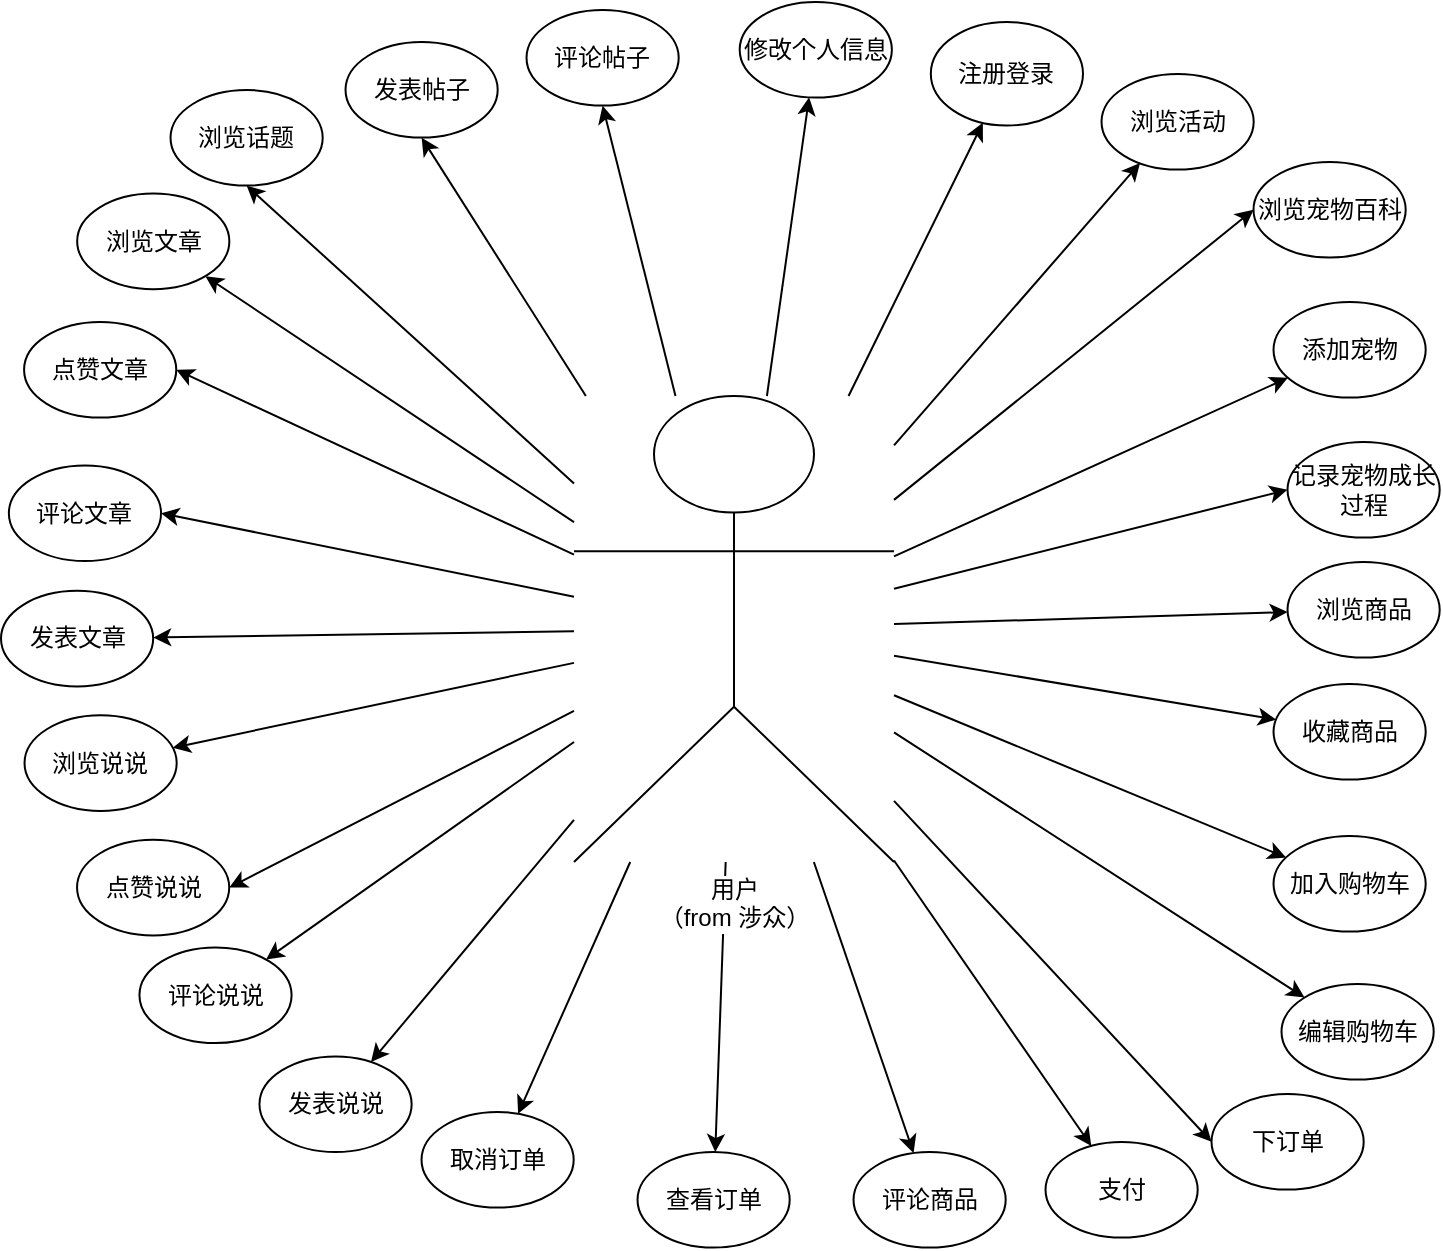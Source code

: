<mxfile version="10.5.5" type="github"><diagram id="4drA4_VL7PKuh3zebIWI" name="Page-1"><mxGraphModel dx="808" dy="716" grid="1" gridSize="10" guides="1" tooltips="1" connect="1" arrows="1" fold="1" page="1" pageScale="1" pageWidth="3000" pageHeight="1169" math="0" shadow="0"><root><mxCell id="0"/><mxCell id="1" parent="0"/><mxCell id="1uKB82ExgU9-zMNoNfxo-1" style="rounded=0;orthogonalLoop=1;jettySize=auto;html=1;entryX=0.5;entryY=1;entryDx=0;entryDy=0;" edge="1" parent="1" source="qtiZKB6e6Ri6IMa2meDh-1" target="04boINX6uevTV2_hWLfY-13"><mxGeometry relative="1" as="geometry"/></mxCell><mxCell id="1uKB82ExgU9-zMNoNfxo-2" style="edgeStyle=none;rounded=0;orthogonalLoop=1;jettySize=auto;html=1;" edge="1" parent="1" source="qtiZKB6e6Ri6IMa2meDh-1" target="04boINX6uevTV2_hWLfY-3"><mxGeometry relative="1" as="geometry"><mxPoint x="600" y="260" as="targetPoint"/></mxGeometry></mxCell><mxCell id="1uKB82ExgU9-zMNoNfxo-3" style="edgeStyle=none;rounded=0;orthogonalLoop=1;jettySize=auto;html=1;" edge="1" parent="1" source="qtiZKB6e6Ri6IMa2meDh-1" target="qtiZKB6e6Ri6IMa2meDh-5"><mxGeometry relative="1" as="geometry"/></mxCell><mxCell id="1uKB82ExgU9-zMNoNfxo-4" style="edgeStyle=none;rounded=0;orthogonalLoop=1;jettySize=auto;html=1;entryX=0.253;entryY=0.931;entryDx=0;entryDy=0;entryPerimeter=0;" edge="1" parent="1" source="qtiZKB6e6Ri6IMa2meDh-1" target="04boINX6uevTV2_hWLfY-14"><mxGeometry relative="1" as="geometry"/></mxCell><mxCell id="1uKB82ExgU9-zMNoNfxo-5" style="edgeStyle=none;rounded=0;orthogonalLoop=1;jettySize=auto;html=1;entryX=0.5;entryY=1;entryDx=0;entryDy=0;" edge="1" parent="1" source="qtiZKB6e6Ri6IMa2meDh-1" target="04boINX6uevTV2_hWLfY-12"><mxGeometry relative="1" as="geometry"/></mxCell><mxCell id="1uKB82ExgU9-zMNoNfxo-6" style="edgeStyle=none;rounded=0;orthogonalLoop=1;jettySize=auto;html=1;entryX=0.5;entryY=1;entryDx=0;entryDy=0;" edge="1" parent="1" source="qtiZKB6e6Ri6IMa2meDh-1" target="qtiZKB6e6Ri6IMa2meDh-6"><mxGeometry relative="1" as="geometry"/></mxCell><mxCell id="1uKB82ExgU9-zMNoNfxo-7" style="edgeStyle=none;rounded=0;orthogonalLoop=1;jettySize=auto;html=1;" edge="1" parent="1" source="qtiZKB6e6Ri6IMa2meDh-1" target="04boINX6uevTV2_hWLfY-1"><mxGeometry relative="1" as="geometry"/></mxCell><mxCell id="1uKB82ExgU9-zMNoNfxo-8" style="edgeStyle=none;rounded=0;orthogonalLoop=1;jettySize=auto;html=1;entryX=1;entryY=0.5;entryDx=0;entryDy=0;" edge="1" parent="1" source="qtiZKB6e6Ri6IMa2meDh-1" target="04boINX6uevTV2_hWLfY-2"><mxGeometry relative="1" as="geometry"/></mxCell><mxCell id="1uKB82ExgU9-zMNoNfxo-9" style="edgeStyle=none;rounded=0;orthogonalLoop=1;jettySize=auto;html=1;entryX=1;entryY=0.5;entryDx=0;entryDy=0;" edge="1" parent="1" source="qtiZKB6e6Ri6IMa2meDh-1" target="04boINX6uevTV2_hWLfY-4"><mxGeometry relative="1" as="geometry"/></mxCell><mxCell id="1uKB82ExgU9-zMNoNfxo-10" style="edgeStyle=none;rounded=0;orthogonalLoop=1;jettySize=auto;html=1;" edge="1" parent="1" source="qtiZKB6e6Ri6IMa2meDh-1" target="04boINX6uevTV2_hWLfY-5"><mxGeometry relative="1" as="geometry"/></mxCell><mxCell id="1uKB82ExgU9-zMNoNfxo-11" style="edgeStyle=none;rounded=0;orthogonalLoop=1;jettySize=auto;html=1;" edge="1" parent="1" source="qtiZKB6e6Ri6IMa2meDh-1" target="04boINX6uevTV2_hWLfY-7"><mxGeometry relative="1" as="geometry"/></mxCell><mxCell id="1uKB82ExgU9-zMNoNfxo-12" style="edgeStyle=none;rounded=0;orthogonalLoop=1;jettySize=auto;html=1;entryX=1;entryY=0.5;entryDx=0;entryDy=0;" edge="1" parent="1" source="qtiZKB6e6Ri6IMa2meDh-1" target="04boINX6uevTV2_hWLfY-6"><mxGeometry relative="1" as="geometry"/></mxCell><mxCell id="1uKB82ExgU9-zMNoNfxo-13" style="edgeStyle=none;rounded=0;orthogonalLoop=1;jettySize=auto;html=1;" edge="1" parent="1" source="qtiZKB6e6Ri6IMa2meDh-1" target="04boINX6uevTV2_hWLfY-8"><mxGeometry relative="1" as="geometry"/></mxCell><mxCell id="1uKB82ExgU9-zMNoNfxo-14" style="edgeStyle=none;rounded=0;orthogonalLoop=1;jettySize=auto;html=1;" edge="1" parent="1" source="qtiZKB6e6Ri6IMa2meDh-1" target="04boINX6uevTV2_hWLfY-9"><mxGeometry relative="1" as="geometry"/></mxCell><mxCell id="1uKB82ExgU9-zMNoNfxo-15" style="edgeStyle=none;rounded=0;orthogonalLoop=1;jettySize=auto;html=1;entryX=0;entryY=0.5;entryDx=0;entryDy=0;" edge="1" parent="1" source="qtiZKB6e6Ri6IMa2meDh-1" target="04boINX6uevTV2_hWLfY-15"><mxGeometry relative="1" as="geometry"/></mxCell><mxCell id="1uKB82ExgU9-zMNoNfxo-16" style="edgeStyle=none;rounded=0;orthogonalLoop=1;jettySize=auto;html=1;" edge="1" parent="1" source="qtiZKB6e6Ri6IMa2meDh-1" target="04boINX6uevTV2_hWLfY-16"><mxGeometry relative="1" as="geometry"/></mxCell><mxCell id="1uKB82ExgU9-zMNoNfxo-17" style="edgeStyle=none;rounded=0;orthogonalLoop=1;jettySize=auto;html=1;entryX=0;entryY=0.5;entryDx=0;entryDy=0;" edge="1" parent="1" source="qtiZKB6e6Ri6IMa2meDh-1" target="04boINX6uevTV2_hWLfY-17"><mxGeometry relative="1" as="geometry"/></mxCell><mxCell id="1uKB82ExgU9-zMNoNfxo-28" style="edgeStyle=none;rounded=0;orthogonalLoop=1;jettySize=auto;html=1;" edge="1" parent="1" source="qtiZKB6e6Ri6IMa2meDh-1" target="1uKB82ExgU9-zMNoNfxo-18"><mxGeometry relative="1" as="geometry"/></mxCell><mxCell id="1uKB82ExgU9-zMNoNfxo-29" style="edgeStyle=none;rounded=0;orthogonalLoop=1;jettySize=auto;html=1;" edge="1" parent="1" source="qtiZKB6e6Ri6IMa2meDh-1" target="1uKB82ExgU9-zMNoNfxo-19"><mxGeometry relative="1" as="geometry"/></mxCell><mxCell id="1uKB82ExgU9-zMNoNfxo-30" style="edgeStyle=none;rounded=0;orthogonalLoop=1;jettySize=auto;html=1;" edge="1" parent="1" source="qtiZKB6e6Ri6IMa2meDh-1" target="1uKB82ExgU9-zMNoNfxo-20"><mxGeometry relative="1" as="geometry"/></mxCell><mxCell id="1uKB82ExgU9-zMNoNfxo-31" style="edgeStyle=none;rounded=0;orthogonalLoop=1;jettySize=auto;html=1;" edge="1" parent="1" source="qtiZKB6e6Ri6IMa2meDh-1" target="1uKB82ExgU9-zMNoNfxo-21"><mxGeometry relative="1" as="geometry"/></mxCell><mxCell id="1uKB82ExgU9-zMNoNfxo-32" style="edgeStyle=none;rounded=0;orthogonalLoop=1;jettySize=auto;html=1;entryX=0;entryY=0.5;entryDx=0;entryDy=0;" edge="1" parent="1" source="qtiZKB6e6Ri6IMa2meDh-1" target="1uKB82ExgU9-zMNoNfxo-22"><mxGeometry relative="1" as="geometry"/></mxCell><mxCell id="1uKB82ExgU9-zMNoNfxo-33" style="edgeStyle=none;rounded=0;orthogonalLoop=1;jettySize=auto;html=1;" edge="1" parent="1" source="qtiZKB6e6Ri6IMa2meDh-1" target="1uKB82ExgU9-zMNoNfxo-23"><mxGeometry relative="1" as="geometry"/></mxCell><mxCell id="1uKB82ExgU9-zMNoNfxo-35" value="" style="edgeStyle=none;rounded=0;orthogonalLoop=1;jettySize=auto;html=1;" edge="1" parent="1" source="qtiZKB6e6Ri6IMa2meDh-1" target="1uKB82ExgU9-zMNoNfxo-24"><mxGeometry relative="1" as="geometry"><mxPoint x="540" y="680" as="targetPoint"/></mxGeometry></mxCell><mxCell id="1uKB82ExgU9-zMNoNfxo-36" style="edgeStyle=none;rounded=0;orthogonalLoop=1;jettySize=auto;html=1;" edge="1" parent="1" source="qtiZKB6e6Ri6IMa2meDh-1" target="1uKB82ExgU9-zMNoNfxo-25"><mxGeometry relative="1" as="geometry"/></mxCell><mxCell id="1uKB82ExgU9-zMNoNfxo-37" style="edgeStyle=none;rounded=0;orthogonalLoop=1;jettySize=auto;html=1;" edge="1" parent="1" source="qtiZKB6e6Ri6IMa2meDh-1" target="1uKB82ExgU9-zMNoNfxo-26"><mxGeometry relative="1" as="geometry"/></mxCell><mxCell id="qtiZKB6e6Ri6IMa2meDh-1" value="用户&lt;br&gt;（from 涉众）&lt;br&gt;" style="shape=umlActor;verticalLabelPosition=bottom;labelBackgroundColor=#ffffff;verticalAlign=top;html=1;" parent="1" vertex="1"><mxGeometry x="460" y="317" width="160" height="233" as="geometry"/></mxCell><mxCell id="qtiZKB6e6Ri6IMa2meDh-5" value="注册登录" style="ellipse;whiteSpace=wrap;html=1;" parent="1" vertex="1"><mxGeometry x="638.413" y="129.972" width="76.087" height="51.789" as="geometry"/></mxCell><mxCell id="qtiZKB6e6Ri6IMa2meDh-6" value="浏览话题" style="ellipse;whiteSpace=wrap;html=1;" parent="1" vertex="1"><mxGeometry x="258.261" y="164" width="76.087" height="47.805" as="geometry"/></mxCell><mxCell id="04boINX6uevTV2_hWLfY-1" value="浏览文章" style="ellipse;whiteSpace=wrap;html=1;" parent="1" vertex="1"><mxGeometry x="211.587" y="215.772" width="76.087" height="47.805" as="geometry"/></mxCell><mxCell id="04boINX6uevTV2_hWLfY-2" value="点赞文章" style="ellipse;whiteSpace=wrap;html=1;" parent="1" vertex="1"><mxGeometry x="185.043" y="279.98" width="76.087" height="47.805" as="geometry"/></mxCell><mxCell id="04boINX6uevTV2_hWLfY-3" value="修改个人信息" style="ellipse;whiteSpace=wrap;html=1;" parent="1" vertex="1"><mxGeometry x="542.848" y="119.967" width="76.087" height="47.805" as="geometry"/></mxCell><mxCell id="04boINX6uevTV2_hWLfY-4" value="评论文章" style="ellipse;whiteSpace=wrap;html=1;" parent="1" vertex="1"><mxGeometry x="177.435" y="351.687" width="76.087" height="47.805" as="geometry"/></mxCell><mxCell id="04boINX6uevTV2_hWLfY-5" value="发表文章" style="ellipse;whiteSpace=wrap;html=1;" parent="1" vertex="1"><mxGeometry x="173.5" y="414.394" width="76.087" height="47.805" as="geometry"/></mxCell><mxCell id="04boINX6uevTV2_hWLfY-6" value="点赞说说" style="ellipse;whiteSpace=wrap;html=1;" parent="1" vertex="1"><mxGeometry x="211.522" y="538.89" width="76.087" height="47.805" as="geometry"/></mxCell><mxCell id="04boINX6uevTV2_hWLfY-7" value="浏览说说" style="ellipse;whiteSpace=wrap;html=1;" parent="1" vertex="1"><mxGeometry x="185.261" y="476.634" width="76.087" height="47.805" as="geometry"/></mxCell><mxCell id="04boINX6uevTV2_hWLfY-8" value="评论说说" style="ellipse;whiteSpace=wrap;html=1;" parent="1" vertex="1"><mxGeometry x="242.717" y="592.711" width="76.087" height="47.805" as="geometry"/></mxCell><mxCell id="04boINX6uevTV2_hWLfY-9" value="发表说说" style="ellipse;whiteSpace=wrap;html=1;" parent="1" vertex="1"><mxGeometry x="302.739" y="647.195" width="76.087" height="47.805" as="geometry"/></mxCell><mxCell id="04boINX6uevTV2_hWLfY-12" value="发表帖子" style="ellipse;whiteSpace=wrap;html=1;" parent="1" vertex="1"><mxGeometry x="345.761" y="140" width="76.087" height="47.805" as="geometry"/></mxCell><mxCell id="04boINX6uevTV2_hWLfY-13" value="评论帖子" style="ellipse;whiteSpace=wrap;html=1;" parent="1" vertex="1"><mxGeometry x="436.261" y="124" width="76.087" height="47.805" as="geometry"/></mxCell><mxCell id="04boINX6uevTV2_hWLfY-14" value="浏览活动" style="ellipse;whiteSpace=wrap;html=1;" parent="1" vertex="1"><mxGeometry x="723.761" y="156" width="76.087" height="47.805" as="geometry"/></mxCell><mxCell id="04boINX6uevTV2_hWLfY-15" value="浏览宠物百科" style="ellipse;whiteSpace=wrap;html=1;" parent="1" vertex="1"><mxGeometry x="799.761" y="200" width="76.087" height="47.805" as="geometry"/></mxCell><mxCell id="04boINX6uevTV2_hWLfY-16" value="添加宠物" style="ellipse;whiteSpace=wrap;html=1;" parent="1" vertex="1"><mxGeometry x="809.761" y="270" width="76.087" height="47.805" as="geometry"/></mxCell><mxCell id="04boINX6uevTV2_hWLfY-17" value="记录宠物成长过程" style="ellipse;whiteSpace=wrap;html=1;" parent="1" vertex="1"><mxGeometry x="816.761" y="340" width="76.087" height="47.805" as="geometry"/></mxCell><mxCell id="1uKB82ExgU9-zMNoNfxo-18" value="浏览商品" style="ellipse;whiteSpace=wrap;html=1;" vertex="1" parent="1"><mxGeometry x="816.761" y="400" width="76.087" height="47.805" as="geometry"/></mxCell><mxCell id="1uKB82ExgU9-zMNoNfxo-19" value="收藏商品" style="ellipse;whiteSpace=wrap;html=1;" vertex="1" parent="1"><mxGeometry x="809.761" y="461" width="76.087" height="47.805" as="geometry"/></mxCell><mxCell id="1uKB82ExgU9-zMNoNfxo-20" value="加入购物车" style="ellipse;whiteSpace=wrap;html=1;" vertex="1" parent="1"><mxGeometry x="809.761" y="537" width="76.087" height="47.805" as="geometry"/></mxCell><mxCell id="1uKB82ExgU9-zMNoNfxo-21" value="编辑购物车" style="ellipse;whiteSpace=wrap;html=1;" vertex="1" parent="1"><mxGeometry x="813.761" y="611" width="76.087" height="47.805" as="geometry"/></mxCell><mxCell id="1uKB82ExgU9-zMNoNfxo-22" value="下订单" style="ellipse;whiteSpace=wrap;html=1;" vertex="1" parent="1"><mxGeometry x="778.761" y="666" width="76.087" height="47.805" as="geometry"/></mxCell><mxCell id="1uKB82ExgU9-zMNoNfxo-23" value="支付" style="ellipse;whiteSpace=wrap;html=1;" vertex="1" parent="1"><mxGeometry x="695.761" y="690" width="76.087" height="47.805" as="geometry"/></mxCell><mxCell id="1uKB82ExgU9-zMNoNfxo-24" value="取消订单" style="ellipse;whiteSpace=wrap;html=1;" vertex="1" parent="1"><mxGeometry x="383.761" y="675" width="76.087" height="47.805" as="geometry"/></mxCell><mxCell id="1uKB82ExgU9-zMNoNfxo-25" value="查看订单" style="ellipse;whiteSpace=wrap;html=1;" vertex="1" parent="1"><mxGeometry x="491.761" y="695" width="76.087" height="47.805" as="geometry"/></mxCell><mxCell id="1uKB82ExgU9-zMNoNfxo-26" value="评论商品" style="ellipse;whiteSpace=wrap;html=1;" vertex="1" parent="1"><mxGeometry x="599.761" y="695" width="76.087" height="47.805" as="geometry"/></mxCell></root></mxGraphModel></diagram></mxfile>